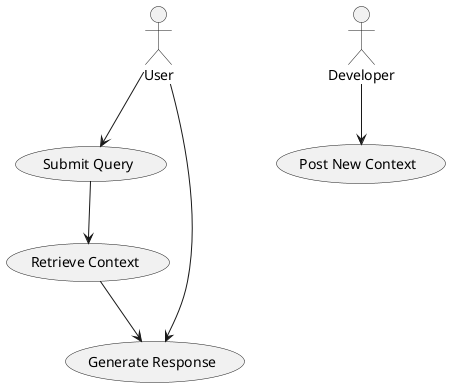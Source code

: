 @startuml UseCaseView
actor "User" as User
actor "Developer" as Dev

usecase "Submit Query" as UC1
usecase "Retrieve Context" as UC2
usecase "Generate Response" as UC3
usecase "Post New Context" as UC4

User --> UC1
UC1 --> UC2
UC2 --> UC3
User --> UC3

Dev --> UC4
@enduml
